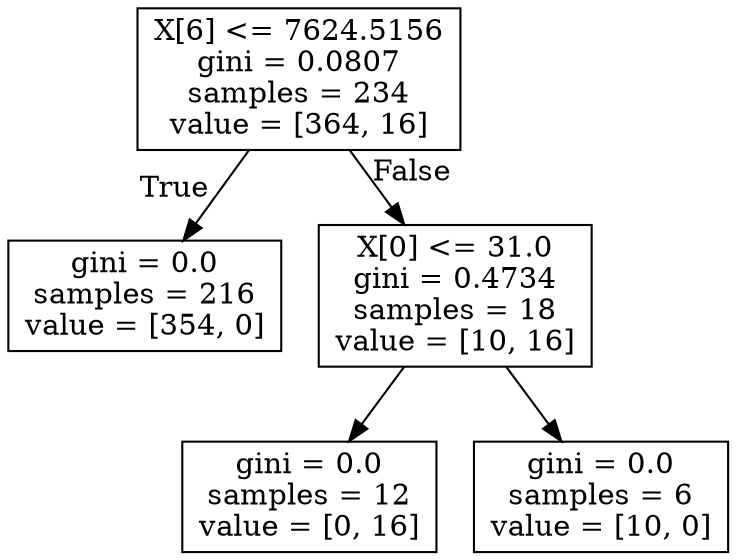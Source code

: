 digraph Tree {
node [shape=box] ;
0 [label="X[6] <= 7624.5156\ngini = 0.0807\nsamples = 234\nvalue = [364, 16]"] ;
1 [label="gini = 0.0\nsamples = 216\nvalue = [354, 0]"] ;
0 -> 1 [labeldistance=2.5, labelangle=45, headlabel="True"] ;
2 [label="X[0] <= 31.0\ngini = 0.4734\nsamples = 18\nvalue = [10, 16]"] ;
0 -> 2 [labeldistance=2.5, labelangle=-45, headlabel="False"] ;
3 [label="gini = 0.0\nsamples = 12\nvalue = [0, 16]"] ;
2 -> 3 ;
4 [label="gini = 0.0\nsamples = 6\nvalue = [10, 0]"] ;
2 -> 4 ;
}